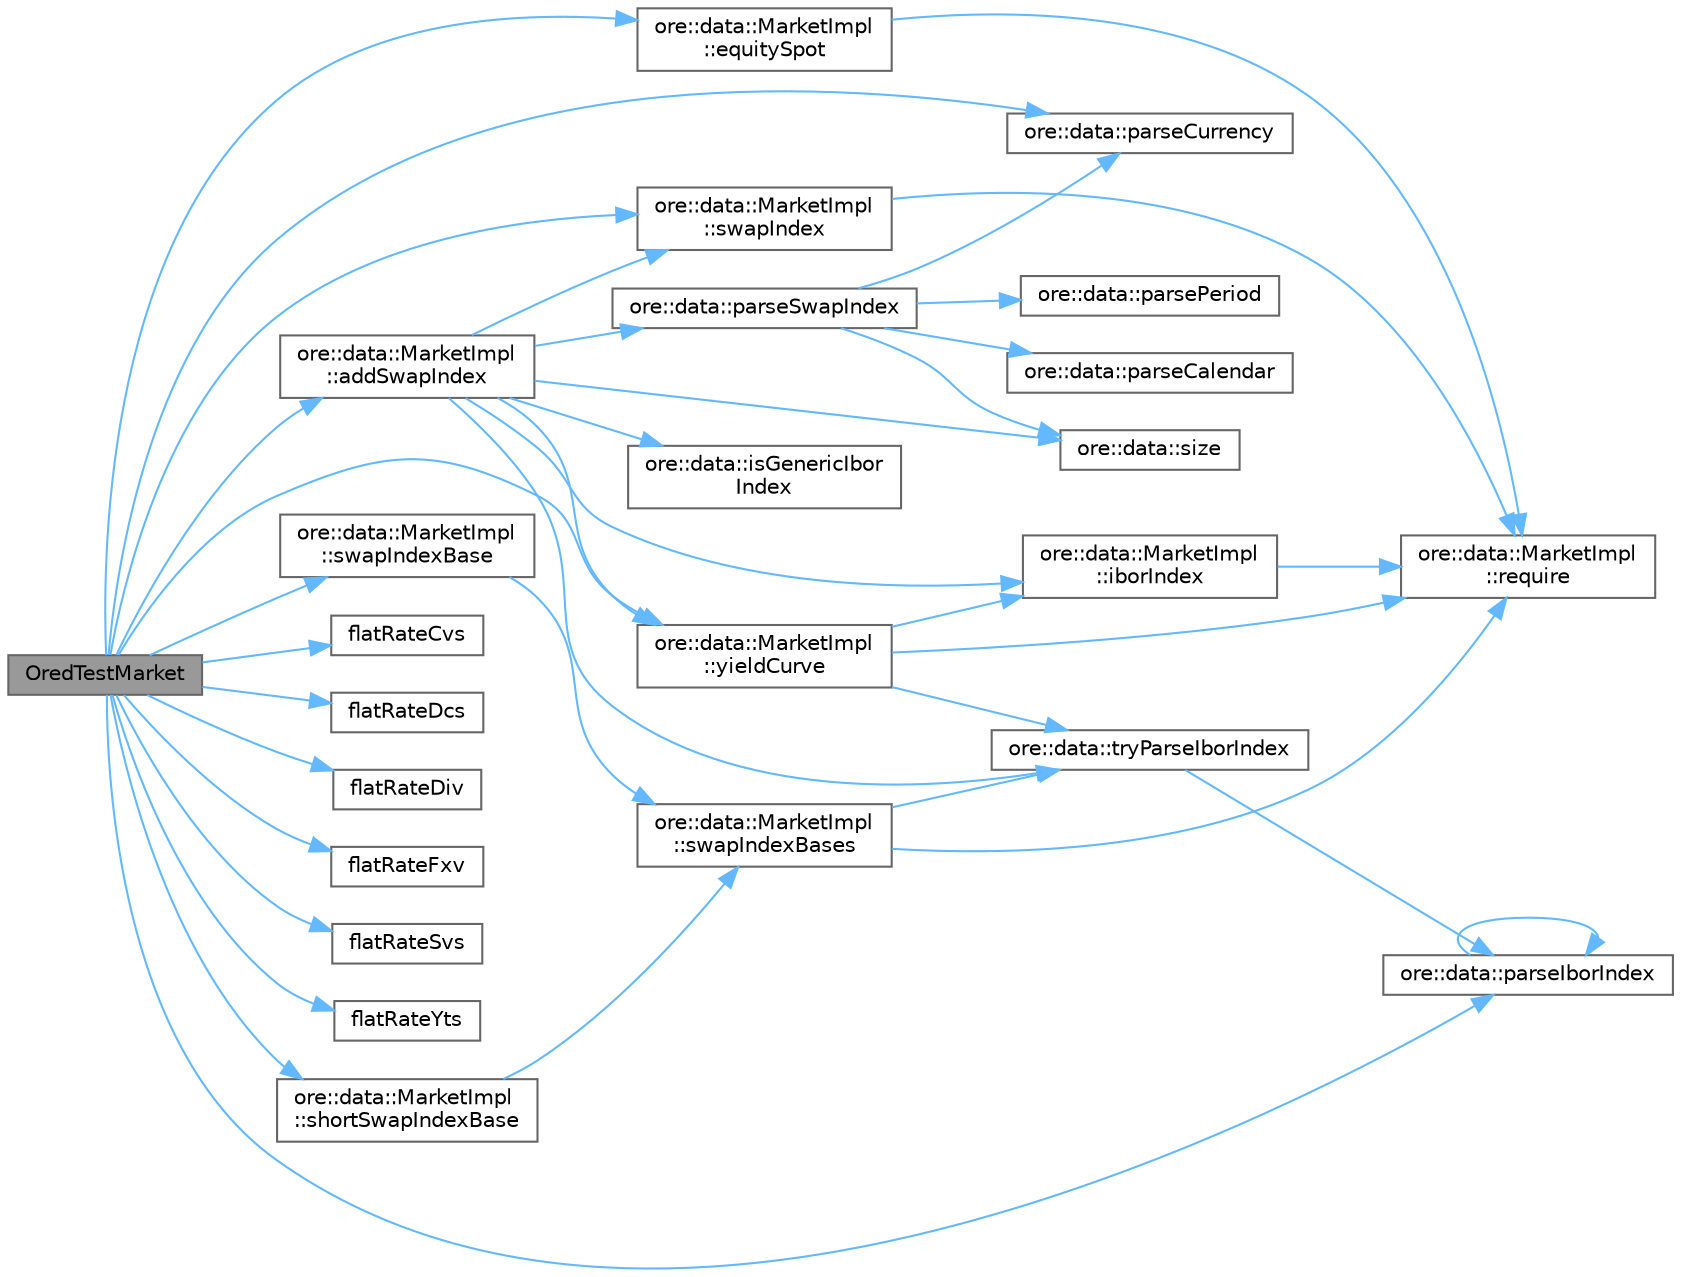 digraph "OredTestMarket"
{
 // INTERACTIVE_SVG=YES
 // LATEX_PDF_SIZE
  bgcolor="transparent";
  edge [fontname=Helvetica,fontsize=10,labelfontname=Helvetica,labelfontsize=10];
  node [fontname=Helvetica,fontsize=10,shape=box,height=0.2,width=0.4];
  rankdir="LR";
  Node1 [label="OredTestMarket",height=0.2,width=0.4,color="gray40", fillcolor="grey60", style="filled", fontcolor="black",tooltip=" "];
  Node1 -> Node2 [color="steelblue1",style="solid"];
  Node2 [label="ore::data::MarketImpl\l::addSwapIndex",height=0.2,width=0.4,color="grey40", fillcolor="white", style="filled",URL="$classore_1_1data_1_1_market_impl.html#af731b404daf72d32a4986990c5190bcc",tooltip="add a swap index to the market"];
  Node2 -> Node3 [color="steelblue1",style="solid"];
  Node3 [label="ore::data::MarketImpl\l::iborIndex",height=0.2,width=0.4,color="grey40", fillcolor="white", style="filled",URL="$classore_1_1data_1_1_market_impl.html#aea15232be6eb71feca2c59137631f732",tooltip=" "];
  Node3 -> Node4 [color="steelblue1",style="solid"];
  Node4 [label="ore::data::MarketImpl\l::require",height=0.2,width=0.4,color="grey40", fillcolor="white", style="filled",URL="$classore_1_1data_1_1_market_impl.html#af2e760ddfcac8f64fa739d3e8bf6362b",tooltip=" "];
  Node2 -> Node5 [color="steelblue1",style="solid"];
  Node5 [label="ore::data::isGenericIbor\lIndex",height=0.2,width=0.4,color="grey40", fillcolor="white", style="filled",URL="$group__utilities.html#ga8d96085a49a07c7e9b6aa3b982385ae1",tooltip="Return true if the indexName is that of a generic ibor index, otherwise false."];
  Node2 -> Node6 [color="steelblue1",style="solid"];
  Node6 [label="ore::data::parseSwapIndex",height=0.2,width=0.4,color="grey40", fillcolor="white", style="filled",URL="$group__utilities.html#ga14b984ce48cff7c6c429dcd0974d9dd2",tooltip="Convert std::string to QuantLib::SwapIndex."];
  Node6 -> Node7 [color="steelblue1",style="solid"];
  Node7 [label="ore::data::parseCalendar",height=0.2,width=0.4,color="grey40", fillcolor="white", style="filled",URL="$group__utilities.html#ga0f72d6fcccae10a674bdcd5095200f14",tooltip="Convert text to QuantLib::Calendar."];
  Node6 -> Node8 [color="steelblue1",style="solid"];
  Node8 [label="ore::data::parseCurrency",height=0.2,width=0.4,color="grey40", fillcolor="white", style="filled",URL="$group__utilities.html#ga6e9e781a58e78200301c76161589fc7b",tooltip="Convert text to QuantLib::Currency."];
  Node6 -> Node9 [color="steelblue1",style="solid"];
  Node9 [label="ore::data::parsePeriod",height=0.2,width=0.4,color="grey40", fillcolor="white", style="filled",URL="$group__utilities.html#ga8e0623e2cb01e250e9cfec4619256208",tooltip="Convert text to QuantLib::Period."];
  Node6 -> Node10 [color="steelblue1",style="solid"];
  Node10 [label="ore::data::size",height=0.2,width=0.4,color="grey40", fillcolor="white", style="filled",URL="$namespaceore_1_1data.html#a777e216dee6069b548bb87da7152699e",tooltip=" "];
  Node2 -> Node10 [color="steelblue1",style="solid"];
  Node2 -> Node11 [color="steelblue1",style="solid"];
  Node11 [label="ore::data::MarketImpl\l::swapIndex",height=0.2,width=0.4,color="grey40", fillcolor="white", style="filled",URL="$classore_1_1data_1_1_market_impl.html#ac59684278372260fbf998460e3ddf949",tooltip=" "];
  Node11 -> Node4 [color="steelblue1",style="solid"];
  Node2 -> Node12 [color="steelblue1",style="solid"];
  Node12 [label="ore::data::tryParseIborIndex",height=0.2,width=0.4,color="grey40", fillcolor="white", style="filled",URL="$group__utilities.html#ga53500116b2cd1c6fd1598065f9ef64b2",tooltip="Try to convert std::string to QuantLib::IborIndex."];
  Node12 -> Node13 [color="steelblue1",style="solid"];
  Node13 [label="ore::data::parseIborIndex",height=0.2,width=0.4,color="grey40", fillcolor="white", style="filled",URL="$group__utilities.html#ga2d18ab5807f92319c9db2c13f4904738",tooltip="Convert std::string to QuantLib::IborIndex."];
  Node13 -> Node13 [color="steelblue1",style="solid"];
  Node2 -> Node14 [color="steelblue1",style="solid"];
  Node14 [label="ore::data::MarketImpl\l::yieldCurve",height=0.2,width=0.4,color="grey40", fillcolor="white", style="filled",URL="$classore_1_1data_1_1_market_impl.html#ae7d29fd30616cfe3c462d7d84eaf4ef9",tooltip="Yield Curves."];
  Node14 -> Node3 [color="steelblue1",style="solid"];
  Node14 -> Node4 [color="steelblue1",style="solid"];
  Node14 -> Node12 [color="steelblue1",style="solid"];
  Node1 -> Node15 [color="steelblue1",style="solid"];
  Node15 [label="ore::data::MarketImpl\l::equitySpot",height=0.2,width=0.4,color="grey40", fillcolor="white", style="filled",URL="$classore_1_1data_1_1_market_impl.html#ab33fff7168b7c7af1e957d68565e4ee4",tooltip="Equity curves."];
  Node15 -> Node4 [color="steelblue1",style="solid"];
  Node1 -> Node16 [color="steelblue1",style="solid"];
  Node16 [label="flatRateCvs",height=0.2,width=0.4,color="grey40", fillcolor="white", style="filled",URL="$class_ored_test_market.html#a64f6e47bb64b80b91f3feacceeed29c8",tooltip=" "];
  Node1 -> Node17 [color="steelblue1",style="solid"];
  Node17 [label="flatRateDcs",height=0.2,width=0.4,color="grey40", fillcolor="white", style="filled",URL="$class_ored_test_market.html#a80f2bdb5553238fd79aa0ff0fa9305c9",tooltip=" "];
  Node1 -> Node18 [color="steelblue1",style="solid"];
  Node18 [label="flatRateDiv",height=0.2,width=0.4,color="grey40", fillcolor="white", style="filled",URL="$class_ored_test_market.html#afd7026ef359bbe7bb58cd845380af245",tooltip=" "];
  Node1 -> Node19 [color="steelblue1",style="solid"];
  Node19 [label="flatRateFxv",height=0.2,width=0.4,color="grey40", fillcolor="white", style="filled",URL="$class_ored_test_market.html#ad40604df9841f2b931f5b054f3f439ee",tooltip=" "];
  Node1 -> Node20 [color="steelblue1",style="solid"];
  Node20 [label="flatRateSvs",height=0.2,width=0.4,color="grey40", fillcolor="white", style="filled",URL="$class_ored_test_market.html#ae24efef51275ea6388218a24d7f7b5fa",tooltip=" "];
  Node1 -> Node21 [color="steelblue1",style="solid"];
  Node21 [label="flatRateYts",height=0.2,width=0.4,color="grey40", fillcolor="white", style="filled",URL="$class_ored_test_market.html#a9a617df46d7d5f3c6b273c501b8d0341",tooltip=" "];
  Node1 -> Node8 [color="steelblue1",style="solid"];
  Node1 -> Node13 [color="steelblue1",style="solid"];
  Node1 -> Node22 [color="steelblue1",style="solid"];
  Node22 [label="ore::data::MarketImpl\l::shortSwapIndexBase",height=0.2,width=0.4,color="grey40", fillcolor="white", style="filled",URL="$classore_1_1data_1_1_market_impl.html#a0dd15d7307d3eabe0b1d9012e64cd3aa",tooltip=" "];
  Node22 -> Node23 [color="steelblue1",style="solid"];
  Node23 [label="ore::data::MarketImpl\l::swapIndexBases",height=0.2,width=0.4,color="grey40", fillcolor="white", style="filled",URL="$classore_1_1data_1_1_market_impl.html#aa45917dddb7b165b446f5853f20d439f",tooltip=" "];
  Node23 -> Node4 [color="steelblue1",style="solid"];
  Node23 -> Node12 [color="steelblue1",style="solid"];
  Node1 -> Node11 [color="steelblue1",style="solid"];
  Node1 -> Node24 [color="steelblue1",style="solid"];
  Node24 [label="ore::data::MarketImpl\l::swapIndexBase",height=0.2,width=0.4,color="grey40", fillcolor="white", style="filled",URL="$classore_1_1data_1_1_market_impl.html#a1177363d3c16f7c943b873d8ebd14f4d",tooltip=" "];
  Node24 -> Node23 [color="steelblue1",style="solid"];
  Node1 -> Node14 [color="steelblue1",style="solid"];
}

